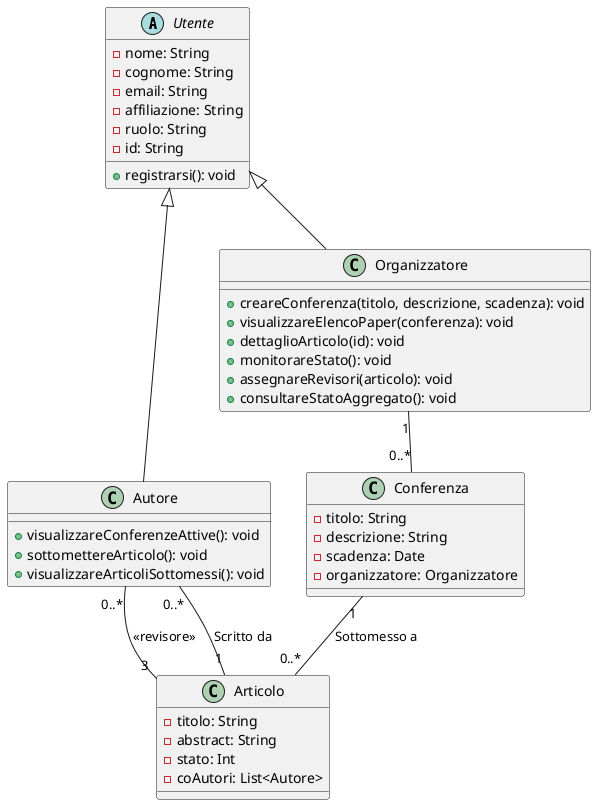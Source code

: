 @startuml 

abstract class Utente {
  - nome: String
  - cognome: String
  - email: String
  - affiliazione: String
  - ruolo: String
  - id: String
  + registrarsi(): void
}

class Autore {
  + visualizzareConferenzeAttive(): void
  + sottomettereArticolo(): void
  + visualizzareArticoliSottomessi(): void
}

class Organizzatore {
  + creareConferenza(titolo, descrizione, scadenza): void
  + visualizzareElencoPaper(conferenza): void
  + dettaglioArticolo(id): void
  + monitorareStato(): void
  + assegnareRevisori(articolo): void
  + consultareStatoAggregato(): void
}

class Conferenza {
  - titolo: String
  - descrizione: String
  - scadenza: Date
  - organizzatore: Organizzatore
}

class Articolo {
  - titolo: String
  - abstract: String
  - stato: Int 
  - coAutori: List<Autore>
}

' Ereditarietà
Utente <|-- Autore
Utente <|-- Organizzatore

' Relazioni
Organizzatore "1" -- "0..*" Conferenza
Conferenza "1" -- "0..*" Articolo :Sottomesso a
Articolo "1" -- "0..*" Autore : Scritto da

' Revisori: relazione molti-a-molti tra Autore e Articolo
Autore "0..*" -- "3" Articolo : <<revisore>>

@enduml
